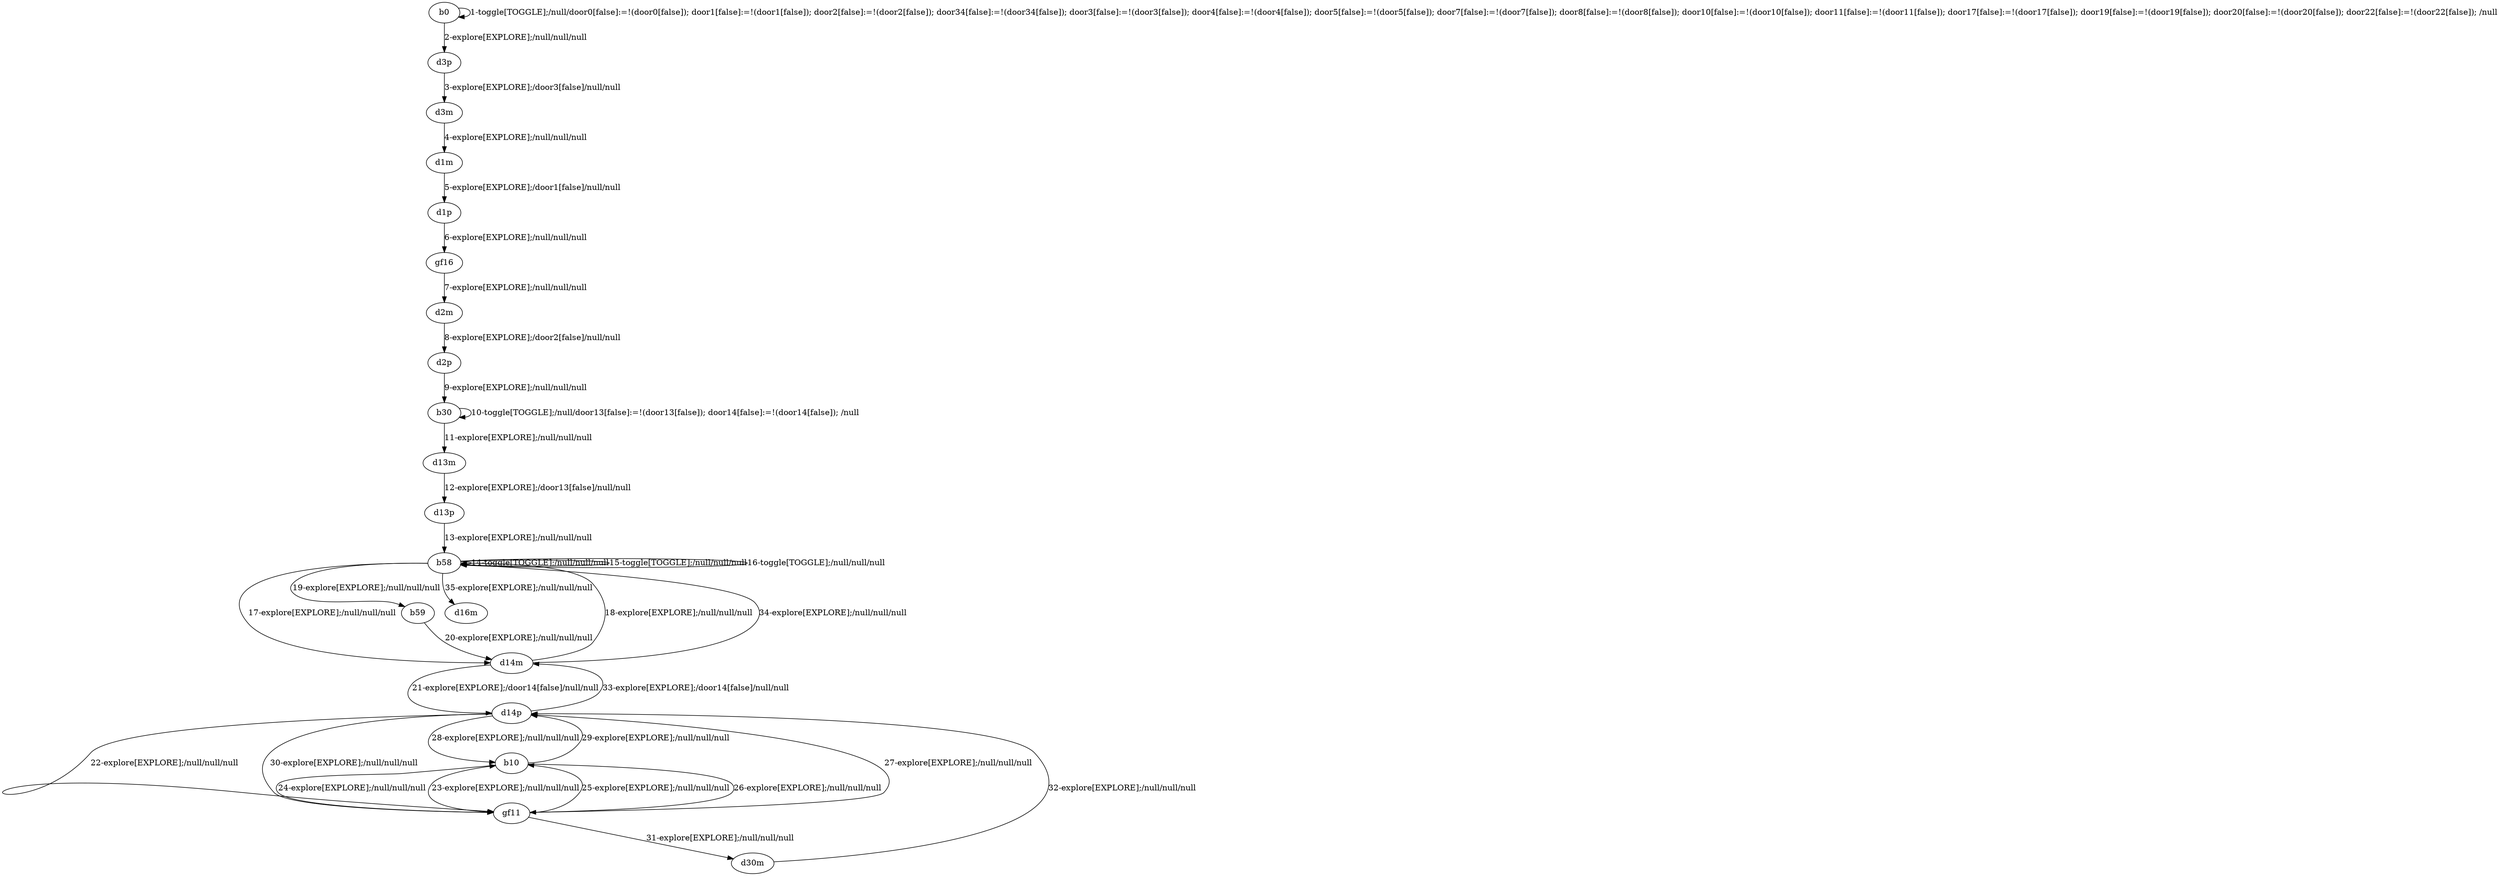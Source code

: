 # Total number of goals covered by this test: 4
# gf11 --> b10
# b10 --> d14p
# b10 --> gf11
# d14p --> b10

digraph g {
"b0" -> "b0" [label = "1-toggle[TOGGLE];/null/door0[false]:=!(door0[false]); door1[false]:=!(door1[false]); door2[false]:=!(door2[false]); door34[false]:=!(door34[false]); door3[false]:=!(door3[false]); door4[false]:=!(door4[false]); door5[false]:=!(door5[false]); door7[false]:=!(door7[false]); door8[false]:=!(door8[false]); door10[false]:=!(door10[false]); door11[false]:=!(door11[false]); door17[false]:=!(door17[false]); door19[false]:=!(door19[false]); door20[false]:=!(door20[false]); door22[false]:=!(door22[false]); /null"];
"b0" -> "d3p" [label = "2-explore[EXPLORE];/null/null/null"];
"d3p" -> "d3m" [label = "3-explore[EXPLORE];/door3[false]/null/null"];
"d3m" -> "d1m" [label = "4-explore[EXPLORE];/null/null/null"];
"d1m" -> "d1p" [label = "5-explore[EXPLORE];/door1[false]/null/null"];
"d1p" -> "gf16" [label = "6-explore[EXPLORE];/null/null/null"];
"gf16" -> "d2m" [label = "7-explore[EXPLORE];/null/null/null"];
"d2m" -> "d2p" [label = "8-explore[EXPLORE];/door2[false]/null/null"];
"d2p" -> "b30" [label = "9-explore[EXPLORE];/null/null/null"];
"b30" -> "b30" [label = "10-toggle[TOGGLE];/null/door13[false]:=!(door13[false]); door14[false]:=!(door14[false]); /null"];
"b30" -> "d13m" [label = "11-explore[EXPLORE];/null/null/null"];
"d13m" -> "d13p" [label = "12-explore[EXPLORE];/door13[false]/null/null"];
"d13p" -> "b58" [label = "13-explore[EXPLORE];/null/null/null"];
"b58" -> "b58" [label = "14-toggle[TOGGLE];/null/null/null"];
"b58" -> "b58" [label = "15-toggle[TOGGLE];/null/null/null"];
"b58" -> "b58" [label = "16-toggle[TOGGLE];/null/null/null"];
"b58" -> "d14m" [label = "17-explore[EXPLORE];/null/null/null"];
"d14m" -> "b58" [label = "18-explore[EXPLORE];/null/null/null"];
"b58" -> "b59" [label = "19-explore[EXPLORE];/null/null/null"];
"b59" -> "d14m" [label = "20-explore[EXPLORE];/null/null/null"];
"d14m" -> "d14p" [label = "21-explore[EXPLORE];/door14[false]/null/null"];
"d14p" -> "gf11" [label = "22-explore[EXPLORE];/null/null/null"];
"gf11" -> "b10" [label = "23-explore[EXPLORE];/null/null/null"];
"b10" -> "gf11" [label = "24-explore[EXPLORE];/null/null/null"];
"gf11" -> "b10" [label = "25-explore[EXPLORE];/null/null/null"];
"b10" -> "gf11" [label = "26-explore[EXPLORE];/null/null/null"];
"gf11" -> "d14p" [label = "27-explore[EXPLORE];/null/null/null"];
"d14p" -> "b10" [label = "28-explore[EXPLORE];/null/null/null"];
"b10" -> "d14p" [label = "29-explore[EXPLORE];/null/null/null"];
"d14p" -> "gf11" [label = "30-explore[EXPLORE];/null/null/null"];
"gf11" -> "d30m" [label = "31-explore[EXPLORE];/null/null/null"];
"d30m" -> "d14p" [label = "32-explore[EXPLORE];/null/null/null"];
"d14p" -> "d14m" [label = "33-explore[EXPLORE];/door14[false]/null/null"];
"d14m" -> "b58" [label = "34-explore[EXPLORE];/null/null/null"];
"b58" -> "d16m" [label = "35-explore[EXPLORE];/null/null/null"];
}